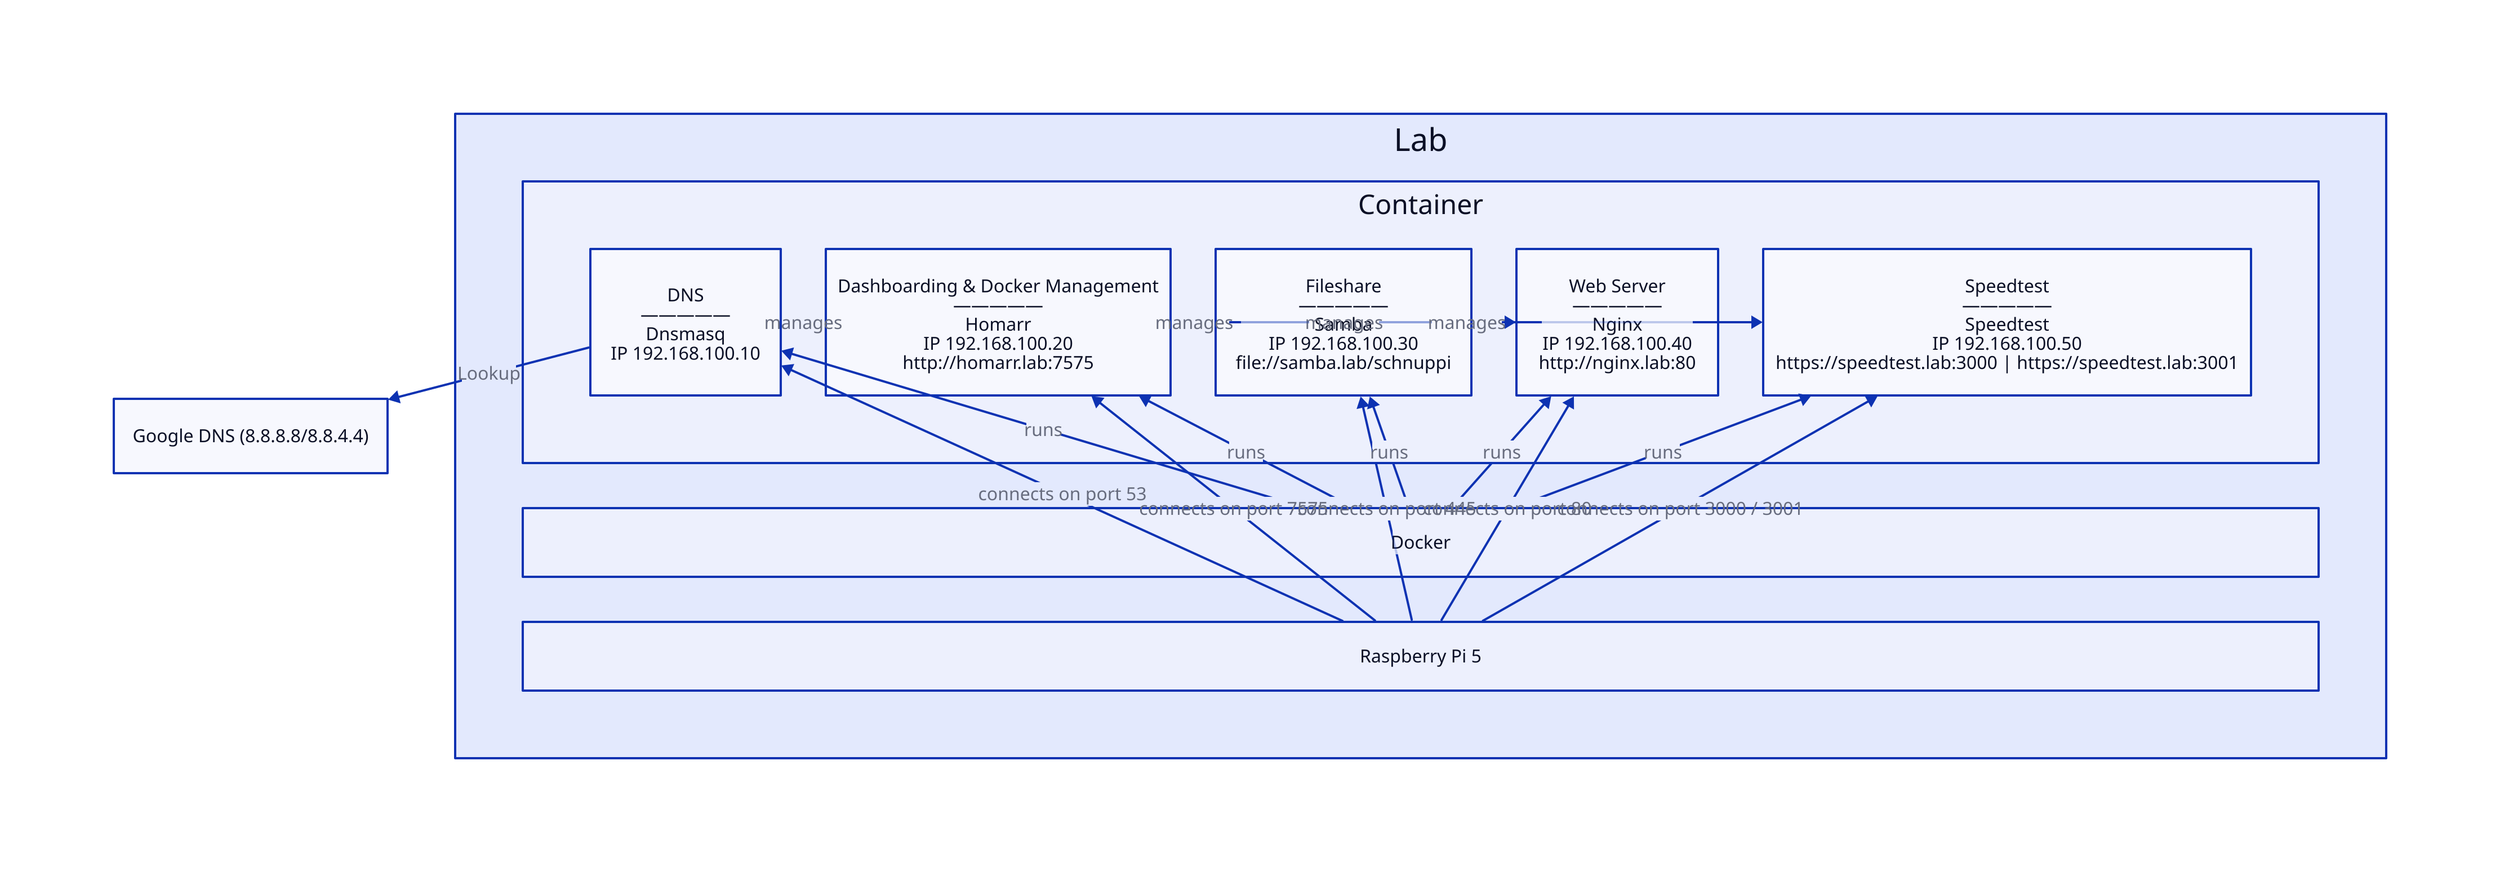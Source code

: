 PublicDns: {
  label: "Google DNS (8.8.8.8/8.8.4.4)"
}
  
Lab: {
  # Define a grid layout with 3 rows (bottom to top)
  grid-rows: 3

  Container: {
    grid-rows: 1

    dnsmasq: {
      label: "DNS\n—————\nDnsmasq\nIP 192.168.100.10"
      shape: rectangle
    }

    homarr: {
      label: "Dashboarding & Docker Management\n—————\nHomarr\nIP 192.168.100.20\nhttp://homarr.lab:7575"
      shape: rectangle
    }

    samba: {
      label: "Fileshare\n—————\nSamba\nIP 192.168.100.30\nfile://samba.lab/schnuppi"
      shape: rectangle
    }

    nginx: {
      label: "Web Server\n—————\nNginx\nIP 192.168.100.40\nhttp://nginx.lab:80"
      shape: rectangle
    }

    speedtest: {
      label: "Speedtest\n—————\nSpeedtest\nIP 192.168.100.50\nhttps://speedtest.lab:3000 | https://speedtest.lab:3001"
      shape: rectangle
    }
  }

  Docker: {
    label: "Docker"
    shape: rectangle
    width: 400
  }

  RaspberryPi: {
    label: "Raspberry Pi 5"
    shape: rectangle
    width: 400
  }

  # Define structure with proper order
  Docker -> Container.dnsmasq: "runs"
  Docker -> Container.homarr: "runs"
  Docker -> Container.samba: "runs"
  Docker -> Container.nginx: "runs"
  Docker -> Container.speedtest: "runs"

  # Port connections from Raspberry Pi to each container
  RaspberryPi -> Container.dnsmasq: "connects on port 53"
  RaspberryPi -> Container.homarr: "connects on port 7575"
  RaspberryPi -> Container.samba: "connects on port 445"
  RaspberryPi -> Container.nginx: "connects on port 80"
  RaspberryPi -> Container.speedtest: "connects on port 3000 / 3001"

  # Port connections from Homarr
  Container.homarr -> Container.dnsmasq: "manages"
  Container.homarr -> Container.samba: "manages"
  Container.homarr -> Container.nginx: "manages"
  Container.homarr -> Container.speedtest: "manages"
}

Lab.Container.dnsmasq -> PublicDns: Lookup

PublicDns: {
  label: "Google DNS (8.8.8.8/8.8.4.4)"
}